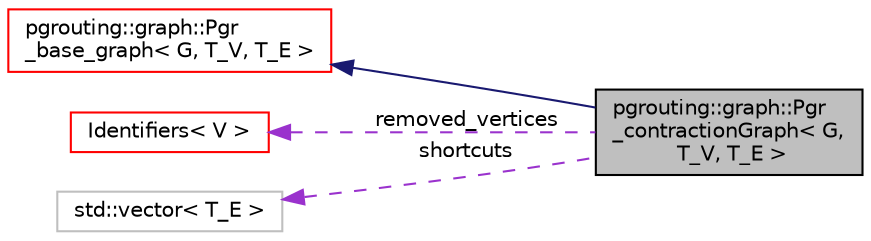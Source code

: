digraph "pgrouting::graph::Pgr_contractionGraph&lt; G, T_V, T_E &gt;"
{
  edge [fontname="Helvetica",fontsize="10",labelfontname="Helvetica",labelfontsize="10"];
  node [fontname="Helvetica",fontsize="10",shape=record];
  rankdir="LR";
  Node2 [label="pgrouting::graph::Pgr\l_contractionGraph\< G,\l T_V, T_E \>",height=0.2,width=0.4,color="black", fillcolor="grey75", style="filled", fontcolor="black"];
  Node3 -> Node2 [dir="back",color="midnightblue",fontsize="10",style="solid",fontname="Helvetica"];
  Node3 [label="pgrouting::graph::Pgr\l_base_graph\< G, T_V, T_E \>",height=0.2,width=0.4,color="red", fillcolor="white", style="filled",URL="$classpgrouting_1_1graph_1_1Pgr__base__graph.html"];
  Node11 -> Node2 [dir="back",color="darkorchid3",fontsize="10",style="dashed",label=" removed_vertices" ,fontname="Helvetica"];
  Node11 [label="Identifiers\< V \>",height=0.2,width=0.4,color="red", fillcolor="white", style="filled",URL="$classIdentifiers.html"];
  Node16 -> Node2 [dir="back",color="darkorchid3",fontsize="10",style="dashed",label=" shortcuts" ,fontname="Helvetica"];
  Node16 [label="std::vector\< T_E \>",height=0.2,width=0.4,color="grey75", fillcolor="white", style="filled"];
}
